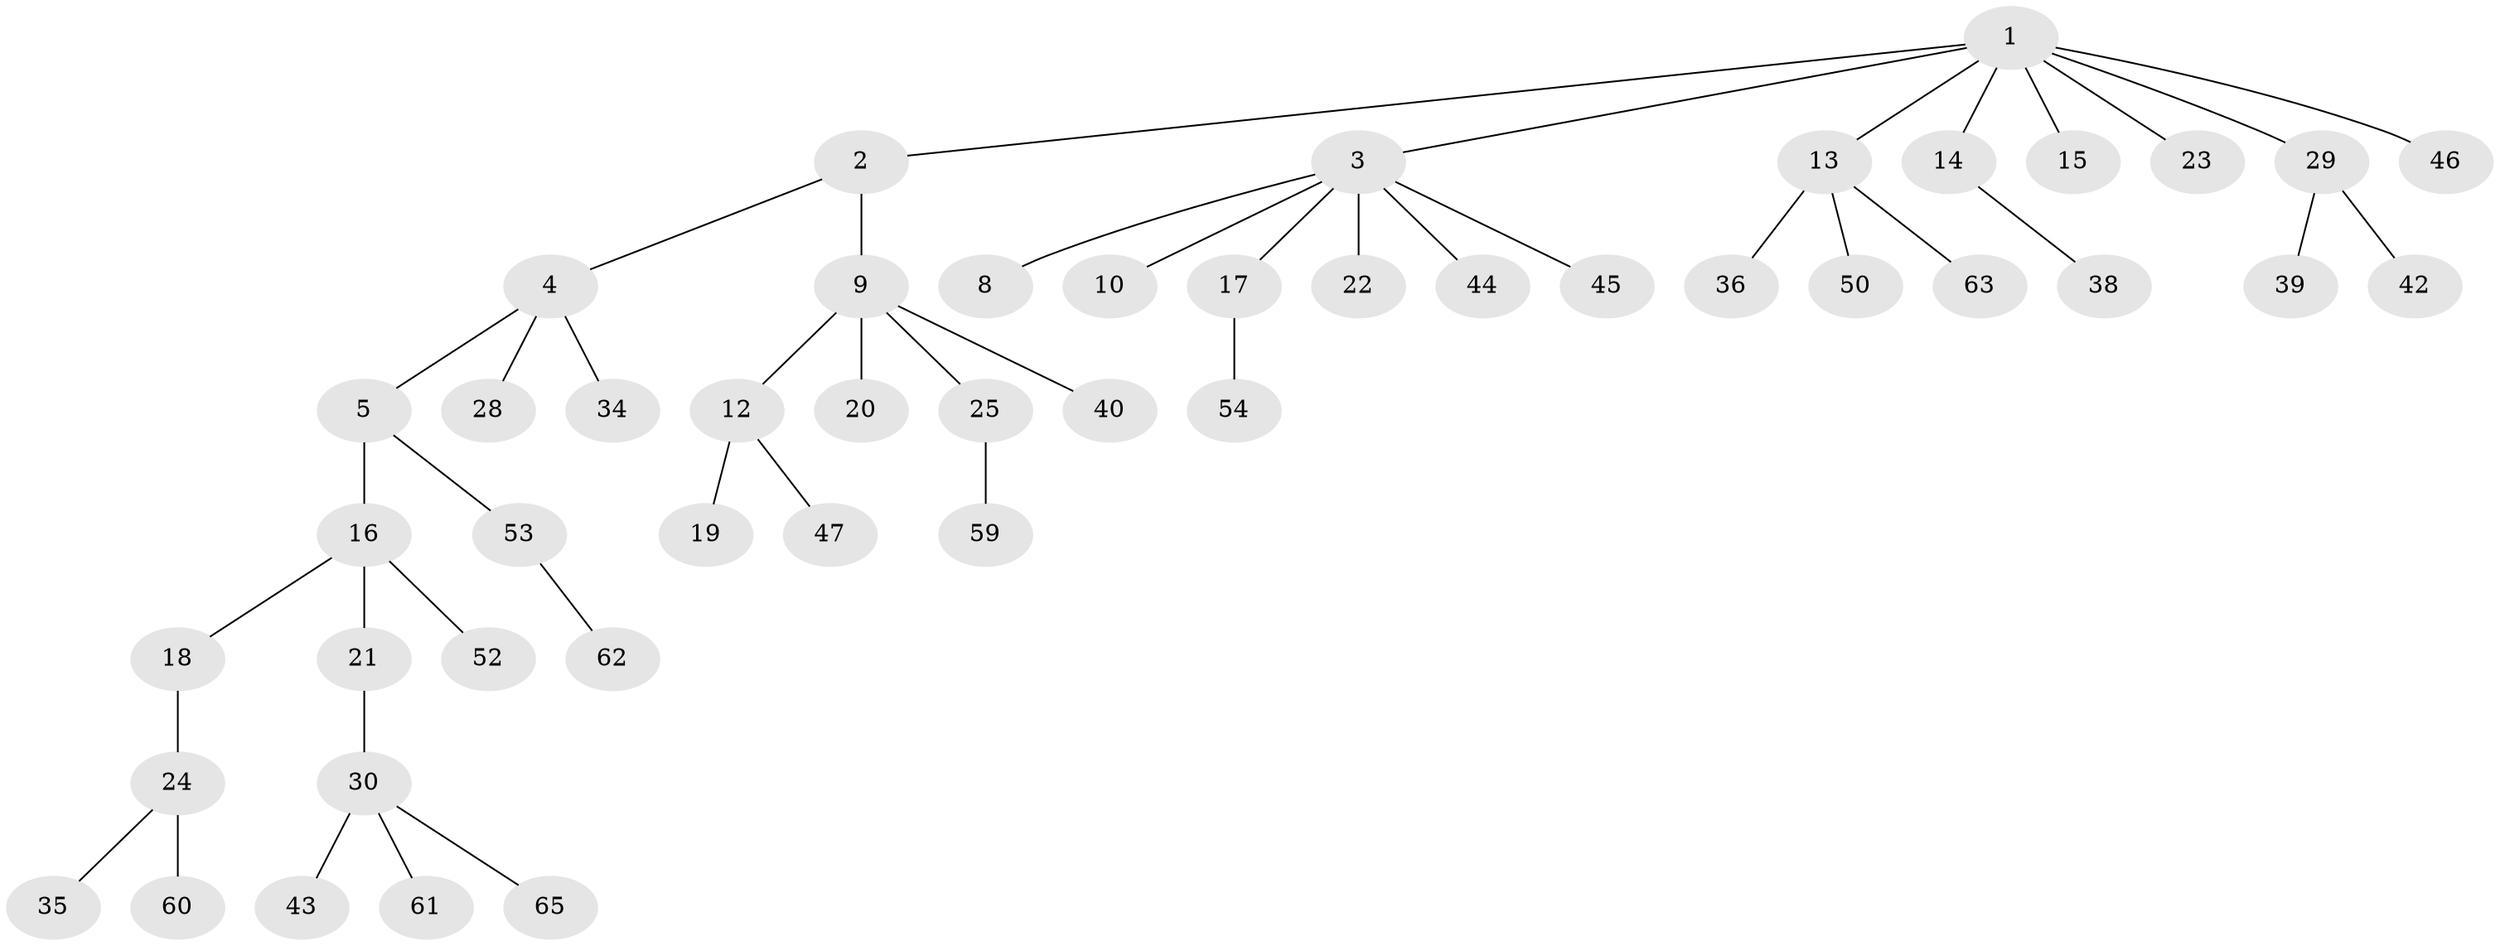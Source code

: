 // original degree distribution, {5: 0.07352941176470588, 4: 0.08823529411764706, 2: 0.17647058823529413, 1: 0.5441176470588235, 3: 0.11764705882352941}
// Generated by graph-tools (version 1.1) at 2025/11/02/27/25 16:11:26]
// undirected, 47 vertices, 46 edges
graph export_dot {
graph [start="1"]
  node [color=gray90,style=filled];
  1 [super="+6"];
  2 [super="+68"];
  3 [super="+7"];
  4 [super="+41"];
  5 [super="+27"];
  8 [super="+48"];
  9 [super="+11"];
  10;
  12 [super="+49"];
  13 [super="+37"];
  14 [super="+32"];
  15 [super="+33"];
  16;
  17;
  18 [super="+26"];
  19 [super="+55"];
  20;
  21 [super="+67"];
  22 [super="+56"];
  23 [super="+31"];
  24;
  25 [super="+66"];
  28;
  29 [super="+51"];
  30 [super="+58"];
  34;
  35;
  36;
  38;
  39;
  40;
  42;
  43;
  44;
  45;
  46 [super="+64"];
  47;
  50;
  52;
  53;
  54 [super="+57"];
  59;
  60;
  61;
  62;
  63;
  65;
  1 -- 2;
  1 -- 3;
  1 -- 14;
  1 -- 23;
  1 -- 13;
  1 -- 29;
  1 -- 46;
  1 -- 15;
  2 -- 4;
  2 -- 9;
  3 -- 8;
  3 -- 10;
  3 -- 22;
  3 -- 17;
  3 -- 44;
  3 -- 45;
  4 -- 5;
  4 -- 28;
  4 -- 34;
  5 -- 16;
  5 -- 53;
  9 -- 12;
  9 -- 20;
  9 -- 25;
  9 -- 40;
  12 -- 19;
  12 -- 47;
  13 -- 36;
  13 -- 50;
  13 -- 63;
  14 -- 38;
  16 -- 18;
  16 -- 21;
  16 -- 52;
  17 -- 54;
  18 -- 24;
  21 -- 30;
  24 -- 35;
  24 -- 60;
  25 -- 59;
  29 -- 39;
  29 -- 42;
  30 -- 43;
  30 -- 65;
  30 -- 61;
  53 -- 62;
}
